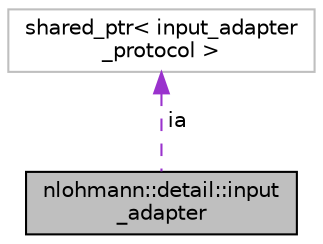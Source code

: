 digraph "nlohmann::detail::input_adapter"
{
 // INTERACTIVE_SVG=YES
  edge [fontname="Helvetica",fontsize="10",labelfontname="Helvetica",labelfontsize="10"];
  node [fontname="Helvetica",fontsize="10",shape=record];
  Node1 [label="nlohmann::detail::input\l_adapter",height=0.2,width=0.4,color="black", fillcolor="grey75", style="filled", fontcolor="black"];
  Node2 -> Node1 [dir="back",color="darkorchid3",fontsize="10",style="dashed",label=" ia" ,fontname="Helvetica"];
  Node2 [label="shared_ptr\< input_adapter\l_protocol \>",height=0.2,width=0.4,color="grey75", fillcolor="white", style="filled"];
}
